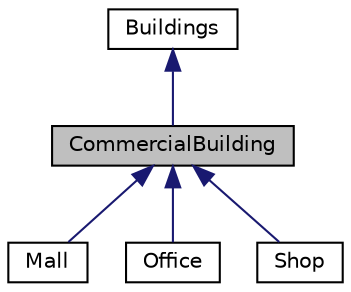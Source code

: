 digraph "CommercialBuilding"
{
 // LATEX_PDF_SIZE
  edge [fontname="Helvetica",fontsize="10",labelfontname="Helvetica",labelfontsize="10"];
  node [fontname="Helvetica",fontsize="10",shape=record];
  Node1 [label="CommercialBuilding",height=0.2,width=0.4,color="black", fillcolor="grey75", style="filled", fontcolor="black",tooltip="Represents a commercial building with specific business-related attributes."];
  Node2 -> Node1 [dir="back",color="midnightblue",fontsize="10",style="solid",fontname="Helvetica"];
  Node2 [label="Buildings",height=0.2,width=0.4,color="black", fillcolor="white", style="filled",URL="$classBuildings.html",tooltip="Abstract base class representing a building with basic utilities and resource requirements."];
  Node1 -> Node3 [dir="back",color="midnightblue",fontsize="10",style="solid",fontname="Helvetica"];
  Node3 [label="Mall",height=0.2,width=0.4,color="black", fillcolor="white", style="filled",URL="$classMall.html",tooltip="Represents a mall, inheriting from CommercialBuilding."];
  Node1 -> Node4 [dir="back",color="midnightblue",fontsize="10",style="solid",fontname="Helvetica"];
  Node4 [label="Office",height=0.2,width=0.4,color="black", fillcolor="white", style="filled",URL="$classOffice.html",tooltip="Represents an office building, inheriting from the CommercialBuilding class."];
  Node1 -> Node5 [dir="back",color="midnightblue",fontsize="10",style="solid",fontname="Helvetica"];
  Node5 [label="Shop",height=0.2,width=0.4,color="black", fillcolor="white", style="filled",URL="$classShop.html",tooltip="Class representing a shop, inheriting from CommercialBuilding."];
}

